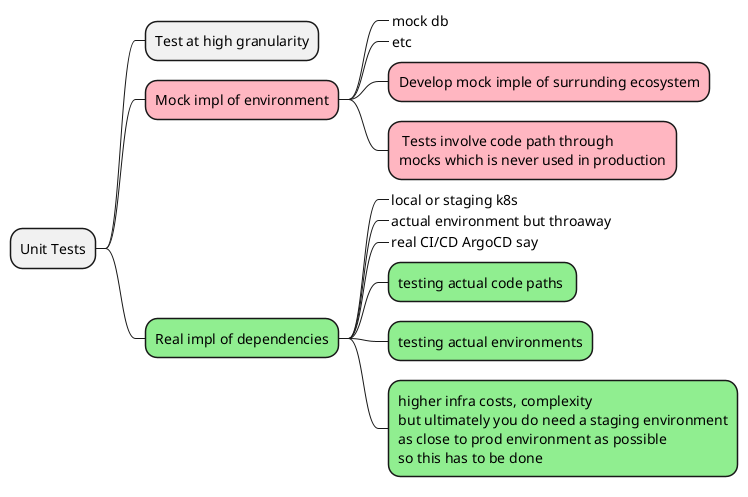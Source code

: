 ```plantuml
@startmindmap
* Unit Tests
** Test at high granularity
**[#lightpink] Mock impl of environment
***_ mock db
***_ etc
***[#lightpink] Develop mock imple of surrunding ecosystem
***[#lightpink]: Tests involve code path through 
mocks which is never used in production;

**[#lightgreen] Real impl of dependencies
***_ local or staging k8s
***_ actual environment but throaway
***_ real CI/CD ArgoCD say
***[#lightgreen] testing actual code paths 
***[#lightgreen] testing actual environments
***[#lightgreen]:higher infra costs, complexity
but ultimately you do need a staging environment
as close to prod environment as possible
so this has to be done;

@endmindmap
``` 